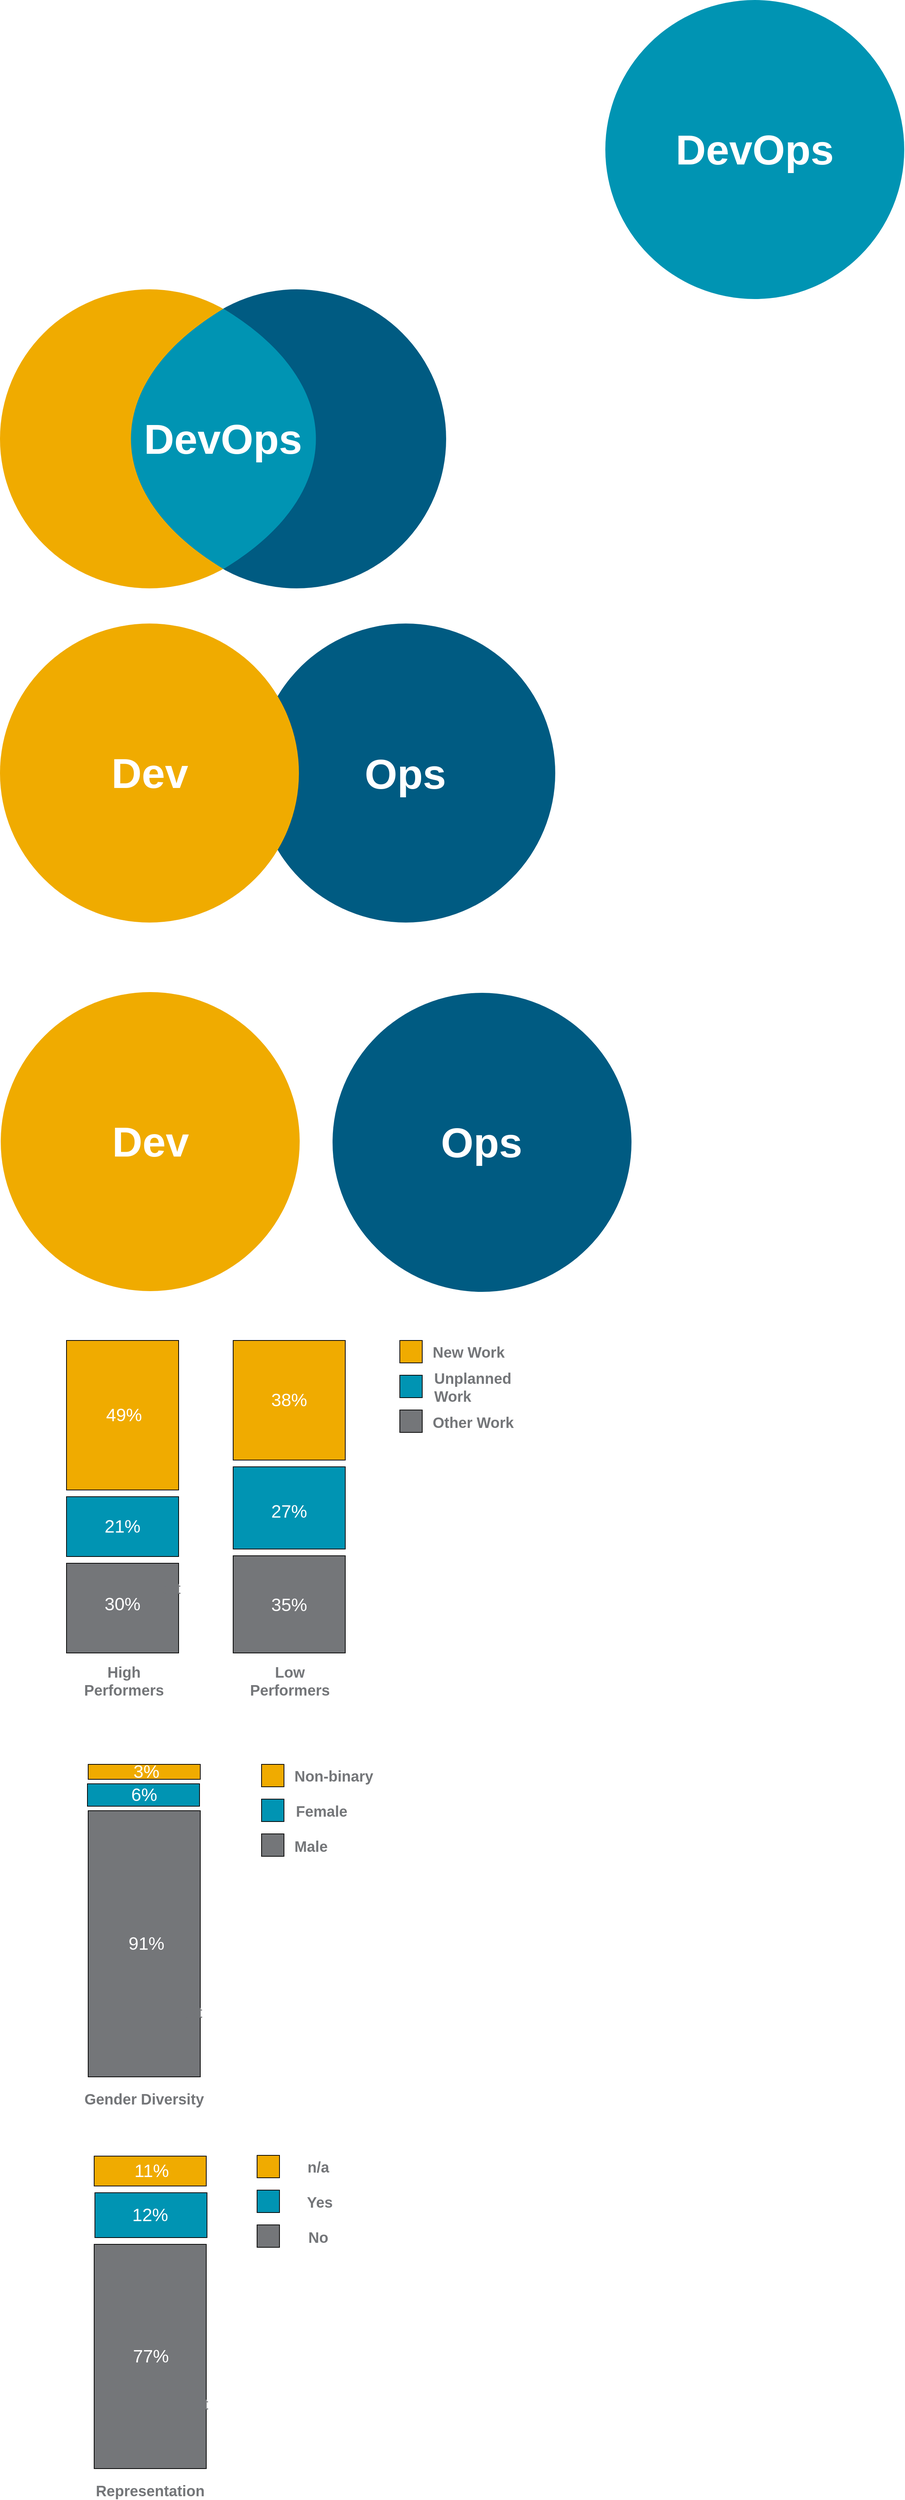 <mxfile version="10.6.0" type="device"><diagram id="1XECN1KaVNYCW1VDy9iW" name="Page-1"><mxGraphModel dx="738" dy="562" grid="1" gridSize="1" guides="1" tooltips="1" connect="1" arrows="1" fold="1" page="1" pageScale="1" pageWidth="827" pageHeight="1169" math="0" shadow="0"><root><mxCell id="0"/><mxCell id="1" parent="0"/><mxCell id="aYRxv70u_Xl8t8xlRXHl-2" value="" style="ellipse;whiteSpace=wrap;html=1;aspect=fixed;fillColor=#005b82;strokeColor=none;" parent="1" vertex="1"><mxGeometry x="197" y="420" width="400" height="400" as="geometry"/></mxCell><mxCell id="aYRxv70u_Xl8t8xlRXHl-1" value="" style="ellipse;whiteSpace=wrap;html=1;aspect=fixed;fillColor=#f0ab00;strokeColor=none;" parent="1" vertex="1"><mxGeometry y="420" width="400" height="400" as="geometry"/></mxCell><mxCell id="aYRxv70u_Xl8t8xlRXHl-4" value="" style="whiteSpace=wrap;html=1;shape=mxgraph.basic.pointed_oval;fillColor=#0094b3;strokeColor=none;" parent="1" vertex="1"><mxGeometry x="134" y="446" width="330" height="348" as="geometry"/></mxCell><mxCell id="aYRxv70u_Xl8t8xlRXHl-7" value="&lt;h1&gt;&lt;font color=&quot;#ffffff&quot; style=&quot;font-size: 56px&quot;&gt;DevOps&lt;/font&gt;&lt;/h1&gt;" style="text;html=1;align=center;verticalAlign=middle;whiteSpace=wrap;rounded=0;" parent="1" vertex="1"><mxGeometry x="1" y="570" width="595" height="100" as="geometry"/></mxCell><mxCell id="aYRxv70u_Xl8t8xlRXHl-9" value="" style="ellipse;whiteSpace=wrap;html=1;aspect=fixed;fillColor=#005b82;strokeColor=none;" parent="1" vertex="1"><mxGeometry x="343" y="867" width="400" height="400" as="geometry"/></mxCell><mxCell id="aYRxv70u_Xl8t8xlRXHl-10" value="" style="ellipse;whiteSpace=wrap;html=1;aspect=fixed;fillColor=#f0ab00;strokeColor=none;" parent="1" vertex="1"><mxGeometry y="867" width="400" height="400" as="geometry"/></mxCell><mxCell id="aYRxv70u_Xl8t8xlRXHl-12" value="&lt;h1&gt;&lt;font color=&quot;#ffffff&quot; style=&quot;font-size: 56px&quot;&gt;Dev&lt;/font&gt;&lt;/h1&gt;" style="text;html=1;align=center;verticalAlign=middle;whiteSpace=wrap;rounded=0;" parent="1" vertex="1"><mxGeometry x="1" y="1017" width="399" height="100" as="geometry"/></mxCell><mxCell id="aYRxv70u_Xl8t8xlRXHl-13" value="&lt;h1&gt;&lt;font color=&quot;#ffffff&quot; style=&quot;font-size: 56px&quot;&gt;Ops&lt;/font&gt;&lt;/h1&gt;" style="text;html=1;align=center;verticalAlign=middle;whiteSpace=wrap;rounded=0;" parent="1" vertex="1"><mxGeometry x="343" y="1018" width="399" height="100" as="geometry"/></mxCell><mxCell id="aYRxv70u_Xl8t8xlRXHl-14" value="" style="ellipse;whiteSpace=wrap;html=1;aspect=fixed;fillColor=#005b82;strokeColor=none;" parent="1" vertex="1"><mxGeometry x="445" y="1361" width="400" height="400" as="geometry"/></mxCell><mxCell id="aYRxv70u_Xl8t8xlRXHl-15" value="" style="ellipse;whiteSpace=wrap;html=1;aspect=fixed;fillColor=#f0ab00;strokeColor=none;" parent="1" vertex="1"><mxGeometry x="1" y="1360" width="400" height="400" as="geometry"/></mxCell><mxCell id="aYRxv70u_Xl8t8xlRXHl-16" value="&lt;h1&gt;&lt;font color=&quot;#ffffff&quot; style=&quot;font-size: 56px&quot;&gt;Dev&lt;/font&gt;&lt;/h1&gt;" style="text;html=1;align=center;verticalAlign=middle;whiteSpace=wrap;rounded=0;" parent="1" vertex="1"><mxGeometry x="2" y="1510" width="399" height="100" as="geometry"/></mxCell><mxCell id="aYRxv70u_Xl8t8xlRXHl-17" value="&lt;h1&gt;&lt;font color=&quot;#ffffff&quot; style=&quot;font-size: 56px&quot;&gt;Ops&lt;/font&gt;&lt;/h1&gt;" style="text;html=1;align=center;verticalAlign=middle;whiteSpace=wrap;rounded=0;" parent="1" vertex="1"><mxGeometry x="445" y="1511" width="399" height="100" as="geometry"/></mxCell><mxCell id="aYRxv70u_Xl8t8xlRXHl-19" value="" style="ellipse;whiteSpace=wrap;html=1;aspect=fixed;fillColor=#0094B3;strokeColor=none;" parent="1" vertex="1"><mxGeometry x="810" y="33" width="400" height="400" as="geometry"/></mxCell><mxCell id="aYRxv70u_Xl8t8xlRXHl-20" value="&lt;h1&gt;&lt;font color=&quot;#ffffff&quot; style=&quot;font-size: 56px&quot;&gt;DevOps&lt;/font&gt;&lt;/h1&gt;" style="text;html=1;align=center;verticalAlign=middle;whiteSpace=wrap;rounded=0;" parent="1" vertex="1"><mxGeometry x="813" y="183" width="394" height="100" as="geometry"/></mxCell><mxCell id="BCaCiHd5WjuxCMKCMnki-1" value="" style="rounded=0;whiteSpace=wrap;html=1;fillColor=#F0AB00;" vertex="1" parent="1"><mxGeometry x="89" y="1826" width="150" height="200" as="geometry"/></mxCell><mxCell id="BCaCiHd5WjuxCMKCMnki-2" value="" style="rounded=0;whiteSpace=wrap;html=1;fillColor=#0094B3;" vertex="1" parent="1"><mxGeometry x="89" y="2035" width="150" height="80" as="geometry"/></mxCell><mxCell id="BCaCiHd5WjuxCMKCMnki-3" value="" style="rounded=0;whiteSpace=wrap;html=1;fillColor=#747679;" vertex="1" parent="1"><mxGeometry x="89" y="2124" width="150" height="120" as="geometry"/></mxCell><mxCell id="BCaCiHd5WjuxCMKCMnki-4" value="" style="rounded=0;whiteSpace=wrap;html=1;fillColor=#F0AB00;" vertex="1" parent="1"><mxGeometry x="312" y="1826" width="150" height="160" as="geometry"/></mxCell><mxCell id="BCaCiHd5WjuxCMKCMnki-5" value="" style="rounded=0;whiteSpace=wrap;html=1;fillColor=#0094B3;" vertex="1" parent="1"><mxGeometry x="312" y="1995" width="150" height="110" as="geometry"/></mxCell><mxCell id="BCaCiHd5WjuxCMKCMnki-6" value="" style="rounded=0;whiteSpace=wrap;html=1;fillColor=#747679;" vertex="1" parent="1"><mxGeometry x="312" y="2114" width="150" height="130" as="geometry"/></mxCell><mxCell id="BCaCiHd5WjuxCMKCMnki-8" value="" style="whiteSpace=wrap;html=1;aspect=fixed;fillColor=#F0AB00;" vertex="1" parent="1"><mxGeometry x="535" y="1826" width="30" height="30" as="geometry"/></mxCell><mxCell id="BCaCiHd5WjuxCMKCMnki-9" value="" style="whiteSpace=wrap;html=1;aspect=fixed;fillColor=#0094B3;" vertex="1" parent="1"><mxGeometry x="535" y="1872.5" width="30" height="30" as="geometry"/></mxCell><mxCell id="BCaCiHd5WjuxCMKCMnki-10" value="" style="whiteSpace=wrap;html=1;aspect=fixed;fillColor=#747679;" vertex="1" parent="1"><mxGeometry x="535" y="1919" width="30" height="30" as="geometry"/></mxCell><mxCell id="BCaCiHd5WjuxCMKCMnki-11" value="New Work" style="text;html=1;strokeColor=none;fillColor=none;align=left;verticalAlign=middle;whiteSpace=wrap;rounded=0;fontColor=#747679;fontStyle=1;fontSize=20;" vertex="1" parent="1"><mxGeometry x="577" y="1831" width="120" height="20" as="geometry"/></mxCell><mxCell id="BCaCiHd5WjuxCMKCMnki-12" value="Unplanned Work" style="text;html=1;strokeColor=none;fillColor=none;align=left;verticalAlign=middle;whiteSpace=wrap;rounded=0;fontColor=#747679;fontStyle=1;fontSize=20;" vertex="1" parent="1"><mxGeometry x="579" y="1878" width="120" height="20" as="geometry"/></mxCell><mxCell id="BCaCiHd5WjuxCMKCMnki-13" value="Other Work" style="text;html=1;strokeColor=none;fillColor=none;align=left;verticalAlign=middle;whiteSpace=wrap;rounded=0;fontColor=#747679;fontStyle=1;fontSize=20;" vertex="1" parent="1"><mxGeometry x="577" y="1925" width="120" height="20" as="geometry"/></mxCell><mxCell id="BCaCiHd5WjuxCMKCMnki-14" value="&lt;font color=&quot;#ffffff&quot; style=&quot;font-size: 24px&quot;&gt;49%&lt;/font&gt;" style="text;html=1;strokeColor=none;fillColor=none;align=center;verticalAlign=middle;whiteSpace=wrap;rounded=0;fontSize=20;fontColor=#747679;" vertex="1" parent="1"><mxGeometry x="146" y="1916" width="40" height="20" as="geometry"/></mxCell><mxCell id="BCaCiHd5WjuxCMKCMnki-15" value="&lt;font color=&quot;#ffffff&quot; style=&quot;font-size: 24px&quot;&gt;38%&lt;/font&gt;" style="text;html=1;strokeColor=none;fillColor=none;align=center;verticalAlign=middle;whiteSpace=wrap;rounded=0;fontSize=20;fontColor=#747679;" vertex="1" parent="1"><mxGeometry x="367" y="1896" width="40" height="20" as="geometry"/></mxCell><mxCell id="BCaCiHd5WjuxCMKCMnki-16" value="&lt;font color=&quot;#ffffff&quot; style=&quot;font-size: 24px&quot;&gt;21%&lt;/font&gt;" style="text;html=1;strokeColor=none;fillColor=none;align=center;verticalAlign=middle;whiteSpace=wrap;rounded=0;fontSize=20;fontColor=#747679;" vertex="1" parent="1"><mxGeometry x="144" y="2065" width="40" height="20" as="geometry"/></mxCell><mxCell id="BCaCiHd5WjuxCMKCMnki-17" value="&lt;font color=&quot;#ffffff&quot; style=&quot;font-size: 24px&quot;&gt;27%&lt;/font&gt;" style="text;html=1;strokeColor=none;fillColor=none;align=center;verticalAlign=middle;whiteSpace=wrap;rounded=0;fontSize=20;fontColor=#747679;" vertex="1" parent="1"><mxGeometry x="367" y="2045" width="40" height="20" as="geometry"/></mxCell><mxCell id="BCaCiHd5WjuxCMKCMnki-18" value="&lt;font color=&quot;#ffffff&quot; style=&quot;font-size: 24px&quot;&gt;30%&lt;/font&gt;" style="text;html=1;strokeColor=none;fillColor=none;align=center;verticalAlign=middle;whiteSpace=wrap;rounded=0;fontSize=20;fontColor=#747679;" vertex="1" parent="1"><mxGeometry x="144" y="2169" width="40" height="20" as="geometry"/></mxCell><mxCell id="BCaCiHd5WjuxCMKCMnki-19" value="&lt;font color=&quot;#ffffff&quot; style=&quot;font-size: 24px&quot;&gt;35%&lt;/font&gt;" style="text;html=1;strokeColor=none;fillColor=none;align=center;verticalAlign=middle;whiteSpace=wrap;rounded=0;fontSize=20;fontColor=#747679;" vertex="1" parent="1"><mxGeometry x="367" y="2170" width="40" height="20" as="geometry"/></mxCell><mxCell id="BCaCiHd5WjuxCMKCMnki-20" value="High Performers" style="text;html=1;strokeColor=none;fillColor=none;align=center;verticalAlign=middle;whiteSpace=wrap;rounded=0;fontColor=#747679;fontStyle=1;fontSize=20;" vertex="1" parent="1"><mxGeometry x="106" y="2271" width="120" height="20" as="geometry"/></mxCell><mxCell id="BCaCiHd5WjuxCMKCMnki-21" value="Low Performers" style="text;html=1;strokeColor=none;fillColor=none;align=center;verticalAlign=middle;whiteSpace=wrap;rounded=0;fontColor=#747679;fontStyle=1;fontSize=20;" vertex="1" parent="1"><mxGeometry x="328" y="2271" width="120" height="20" as="geometry"/></mxCell><mxCell id="BCaCiHd5WjuxCMKCMnki-23" value="Text" style="text;html=1;resizable=0;points=[];autosize=1;align=left;verticalAlign=top;spacingTop=-4;fontSize=20;fontColor=#747679;" vertex="1" parent="1"><mxGeometry x="203" y="2143" width="48" height="25" as="geometry"/></mxCell><mxCell id="BCaCiHd5WjuxCMKCMnki-33" value="" style="rounded=0;whiteSpace=wrap;html=1;fillColor=#F0AB00;" vertex="1" parent="1"><mxGeometry x="118" y="2393" width="150" height="20" as="geometry"/></mxCell><mxCell id="BCaCiHd5WjuxCMKCMnki-34" value="" style="rounded=0;whiteSpace=wrap;html=1;fillColor=#0094B3;" vertex="1" parent="1"><mxGeometry x="117" y="2419" width="150" height="30" as="geometry"/></mxCell><mxCell id="BCaCiHd5WjuxCMKCMnki-35" value="" style="rounded=0;whiteSpace=wrap;html=1;fillColor=#747679;" vertex="1" parent="1"><mxGeometry x="118" y="2455" width="150" height="356" as="geometry"/></mxCell><mxCell id="BCaCiHd5WjuxCMKCMnki-36" value="&lt;font color=&quot;#ffffff&quot; style=&quot;font-size: 24px&quot;&gt;3%&lt;/font&gt;" style="text;html=1;strokeColor=none;fillColor=none;align=center;verticalAlign=middle;whiteSpace=wrap;rounded=0;fontSize=20;fontColor=#747679;" vertex="1" parent="1"><mxGeometry x="176" y="2393" width="40" height="20" as="geometry"/></mxCell><mxCell id="BCaCiHd5WjuxCMKCMnki-37" value="&lt;font color=&quot;#ffffff&quot; style=&quot;font-size: 24px&quot;&gt;6%&lt;/font&gt;" style="text;html=1;strokeColor=none;fillColor=none;align=center;verticalAlign=middle;whiteSpace=wrap;rounded=0;fontSize=20;fontColor=#747679;" vertex="1" parent="1"><mxGeometry x="173" y="2424" width="40" height="20" as="geometry"/></mxCell><mxCell id="BCaCiHd5WjuxCMKCMnki-38" value="&lt;font color=&quot;#ffffff&quot; style=&quot;font-size: 24px&quot;&gt;91%&lt;/font&gt;" style="text;html=1;strokeColor=none;fillColor=none;align=center;verticalAlign=middle;whiteSpace=wrap;rounded=0;fontSize=20;fontColor=#747679;" vertex="1" parent="1"><mxGeometry x="176" y="2623" width="40" height="20" as="geometry"/></mxCell><mxCell id="BCaCiHd5WjuxCMKCMnki-39" value="Gender Diversity" style="text;html=1;strokeColor=none;fillColor=none;align=center;verticalAlign=middle;whiteSpace=wrap;rounded=0;fontColor=#747679;fontStyle=1;fontSize=20;" vertex="1" parent="1"><mxGeometry x="93" y="2830" width="200" height="20" as="geometry"/></mxCell><mxCell id="BCaCiHd5WjuxCMKCMnki-40" value="Text" style="text;html=1;resizable=0;points=[];autosize=1;align=left;verticalAlign=top;spacingTop=-4;fontSize=20;fontColor=#747679;" vertex="1" parent="1"><mxGeometry x="232" y="2710" width="48" height="25" as="geometry"/></mxCell><mxCell id="BCaCiHd5WjuxCMKCMnki-43" value="" style="rounded=0;whiteSpace=wrap;html=1;fillColor=#F0AB00;" vertex="1" parent="1"><mxGeometry x="126" y="2917" width="150" height="40" as="geometry"/></mxCell><mxCell id="BCaCiHd5WjuxCMKCMnki-44" value="" style="rounded=0;whiteSpace=wrap;html=1;fillColor=#0094B3;" vertex="1" parent="1"><mxGeometry x="127" y="2966" width="150" height="60" as="geometry"/></mxCell><mxCell id="BCaCiHd5WjuxCMKCMnki-45" value="" style="rounded=0;whiteSpace=wrap;html=1;fillColor=#747679;" vertex="1" parent="1"><mxGeometry x="126" y="3035" width="150" height="300" as="geometry"/></mxCell><mxCell id="BCaCiHd5WjuxCMKCMnki-46" value="&lt;font color=&quot;#ffffff&quot; style=&quot;font-size: 24px&quot;&gt;11%&lt;/font&gt;" style="text;html=1;strokeColor=none;fillColor=none;align=center;verticalAlign=middle;whiteSpace=wrap;rounded=0;fontSize=20;fontColor=#747679;" vertex="1" parent="1"><mxGeometry x="183" y="2927" width="40" height="20" as="geometry"/></mxCell><mxCell id="BCaCiHd5WjuxCMKCMnki-47" value="&lt;font color=&quot;#ffffff&quot; style=&quot;font-size: 24px&quot;&gt;12%&lt;/font&gt;" style="text;html=1;strokeColor=none;fillColor=none;align=center;verticalAlign=middle;whiteSpace=wrap;rounded=0;fontSize=20;fontColor=#747679;" vertex="1" parent="1"><mxGeometry x="181" y="2986" width="40" height="20" as="geometry"/></mxCell><mxCell id="BCaCiHd5WjuxCMKCMnki-48" value="&lt;font color=&quot;#ffffff&quot; style=&quot;font-size: 24px&quot;&gt;77%&lt;/font&gt;" style="text;html=1;strokeColor=none;fillColor=none;align=center;verticalAlign=middle;whiteSpace=wrap;rounded=0;fontSize=20;fontColor=#747679;" vertex="1" parent="1"><mxGeometry x="182" y="3175" width="40" height="20" as="geometry"/></mxCell><mxCell id="BCaCiHd5WjuxCMKCMnki-49" value="Representation" style="text;html=1;strokeColor=none;fillColor=none;align=center;verticalAlign=middle;whiteSpace=wrap;rounded=0;fontColor=#747679;fontStyle=1;fontSize=20;" vertex="1" parent="1"><mxGeometry x="101" y="3354" width="200" height="20" as="geometry"/></mxCell><mxCell id="BCaCiHd5WjuxCMKCMnki-50" value="Text" style="text;html=1;resizable=0;points=[];autosize=1;align=left;verticalAlign=top;spacingTop=-4;fontSize=20;fontColor=#747679;" vertex="1" parent="1"><mxGeometry x="240" y="3234" width="48" height="25" as="geometry"/></mxCell><mxCell id="BCaCiHd5WjuxCMKCMnki-51" value="" style="whiteSpace=wrap;html=1;aspect=fixed;fillColor=#F0AB00;" vertex="1" parent="1"><mxGeometry x="350" y="2393" width="30" height="30" as="geometry"/></mxCell><mxCell id="BCaCiHd5WjuxCMKCMnki-52" value="" style="whiteSpace=wrap;html=1;aspect=fixed;fillColor=#0094B3;" vertex="1" parent="1"><mxGeometry x="350" y="2439.5" width="30" height="30" as="geometry"/></mxCell><mxCell id="BCaCiHd5WjuxCMKCMnki-53" value="" style="whiteSpace=wrap;html=1;aspect=fixed;fillColor=#747679;" vertex="1" parent="1"><mxGeometry x="350" y="2486" width="30" height="30" as="geometry"/></mxCell><mxCell id="BCaCiHd5WjuxCMKCMnki-54" value="Non-binary" style="text;html=1;strokeColor=none;fillColor=none;align=left;verticalAlign=middle;whiteSpace=wrap;rounded=0;fontColor=#747679;fontStyle=1;fontSize=20;" vertex="1" parent="1"><mxGeometry x="392" y="2398" width="120" height="20" as="geometry"/></mxCell><mxCell id="BCaCiHd5WjuxCMKCMnki-55" value="Female" style="text;html=1;strokeColor=none;fillColor=none;align=left;verticalAlign=middle;whiteSpace=wrap;rounded=0;fontColor=#747679;fontStyle=1;fontSize=20;" vertex="1" parent="1"><mxGeometry x="394" y="2445" width="120" height="20" as="geometry"/></mxCell><mxCell id="BCaCiHd5WjuxCMKCMnki-56" value="Male" style="text;html=1;strokeColor=none;fillColor=none;align=left;verticalAlign=middle;whiteSpace=wrap;rounded=0;fontColor=#747679;fontStyle=1;fontSize=20;" vertex="1" parent="1"><mxGeometry x="392" y="2492" width="120" height="20" as="geometry"/></mxCell><mxCell id="BCaCiHd5WjuxCMKCMnki-57" value="" style="whiteSpace=wrap;html=1;aspect=fixed;fillColor=#F0AB00;" vertex="1" parent="1"><mxGeometry x="344" y="2916" width="30" height="30" as="geometry"/></mxCell><mxCell id="BCaCiHd5WjuxCMKCMnki-58" value="" style="whiteSpace=wrap;html=1;aspect=fixed;fillColor=#0094B3;" vertex="1" parent="1"><mxGeometry x="344" y="2962.5" width="30" height="30" as="geometry"/></mxCell><mxCell id="BCaCiHd5WjuxCMKCMnki-59" value="" style="whiteSpace=wrap;html=1;aspect=fixed;fillColor=#747679;" vertex="1" parent="1"><mxGeometry x="344" y="3009" width="30" height="30" as="geometry"/></mxCell><mxCell id="BCaCiHd5WjuxCMKCMnki-60" value="n/a" style="text;html=1;strokeColor=none;fillColor=none;align=center;verticalAlign=middle;whiteSpace=wrap;rounded=0;fontColor=#747679;fontStyle=1;fontSize=20;" vertex="1" parent="1"><mxGeometry x="386" y="2921" width="80" height="20" as="geometry"/></mxCell><mxCell id="BCaCiHd5WjuxCMKCMnki-61" value="Yes" style="text;html=1;strokeColor=none;fillColor=none;align=center;verticalAlign=middle;whiteSpace=wrap;rounded=0;fontColor=#747679;fontStyle=1;fontSize=20;" vertex="1" parent="1"><mxGeometry x="388" y="2968" width="80" height="20" as="geometry"/></mxCell><mxCell id="BCaCiHd5WjuxCMKCMnki-62" value="No" style="text;html=1;strokeColor=none;fillColor=none;align=center;verticalAlign=middle;whiteSpace=wrap;rounded=0;fontColor=#747679;fontStyle=1;fontSize=20;" vertex="1" parent="1"><mxGeometry x="386" y="3015" width="80" height="20" as="geometry"/></mxCell></root></mxGraphModel></diagram></mxfile>